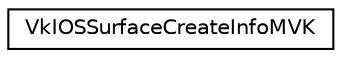 digraph "Graphical Class Hierarchy"
{
 // LATEX_PDF_SIZE
  edge [fontname="Helvetica",fontsize="10",labelfontname="Helvetica",labelfontsize="10"];
  node [fontname="Helvetica",fontsize="10",shape=record];
  rankdir="LR";
  Node0 [label="VkIOSSurfaceCreateInfoMVK",height=0.2,width=0.4,color="black", fillcolor="white", style="filled",URL="$d9/d4c/structVkIOSSurfaceCreateInfoMVK.html",tooltip=" "];
}
